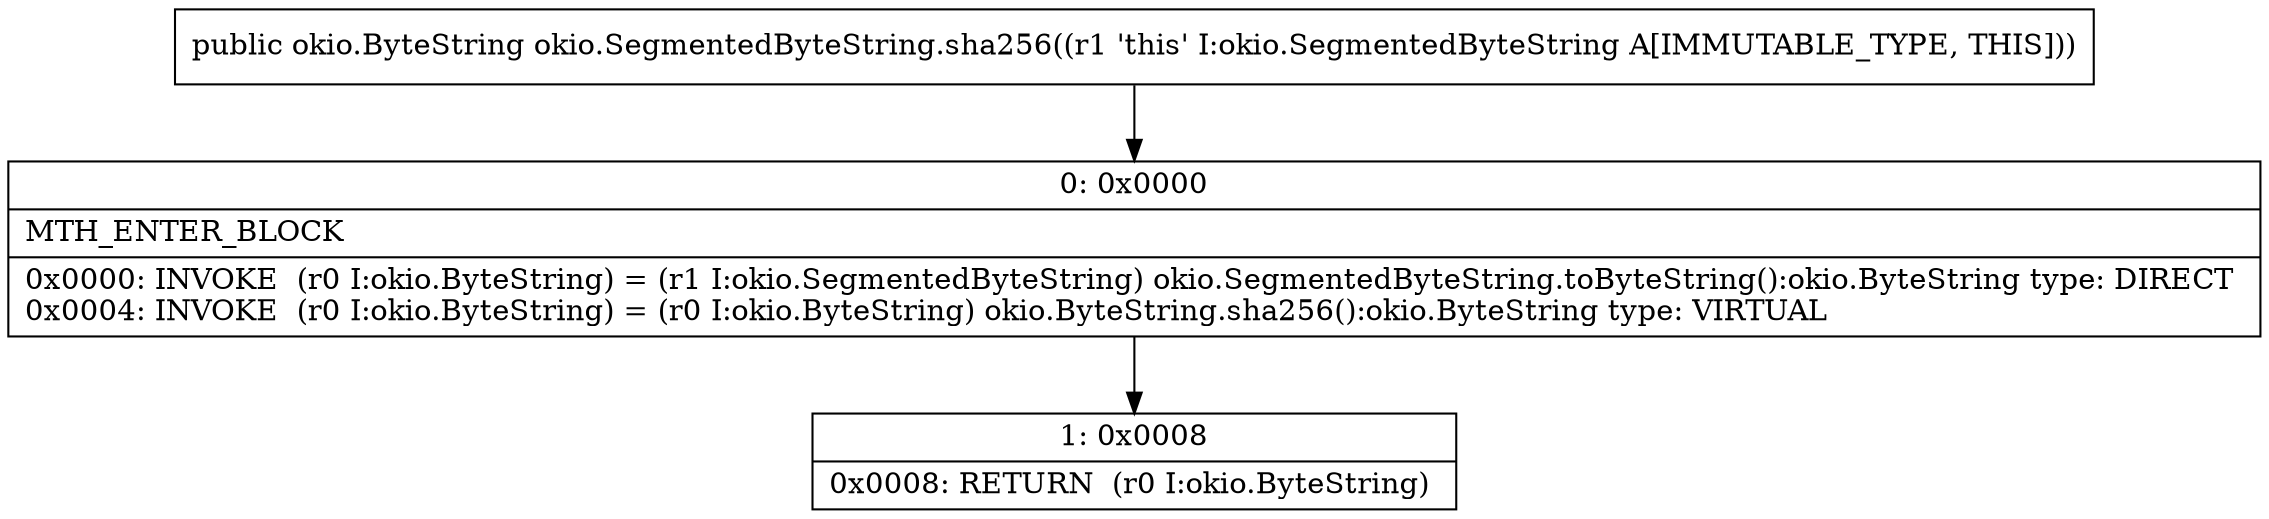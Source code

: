 digraph "CFG forokio.SegmentedByteString.sha256()Lokio\/ByteString;" {
Node_0 [shape=record,label="{0\:\ 0x0000|MTH_ENTER_BLOCK\l|0x0000: INVOKE  (r0 I:okio.ByteString) = (r1 I:okio.SegmentedByteString) okio.SegmentedByteString.toByteString():okio.ByteString type: DIRECT \l0x0004: INVOKE  (r0 I:okio.ByteString) = (r0 I:okio.ByteString) okio.ByteString.sha256():okio.ByteString type: VIRTUAL \l}"];
Node_1 [shape=record,label="{1\:\ 0x0008|0x0008: RETURN  (r0 I:okio.ByteString) \l}"];
MethodNode[shape=record,label="{public okio.ByteString okio.SegmentedByteString.sha256((r1 'this' I:okio.SegmentedByteString A[IMMUTABLE_TYPE, THIS])) }"];
MethodNode -> Node_0;
Node_0 -> Node_1;
}

